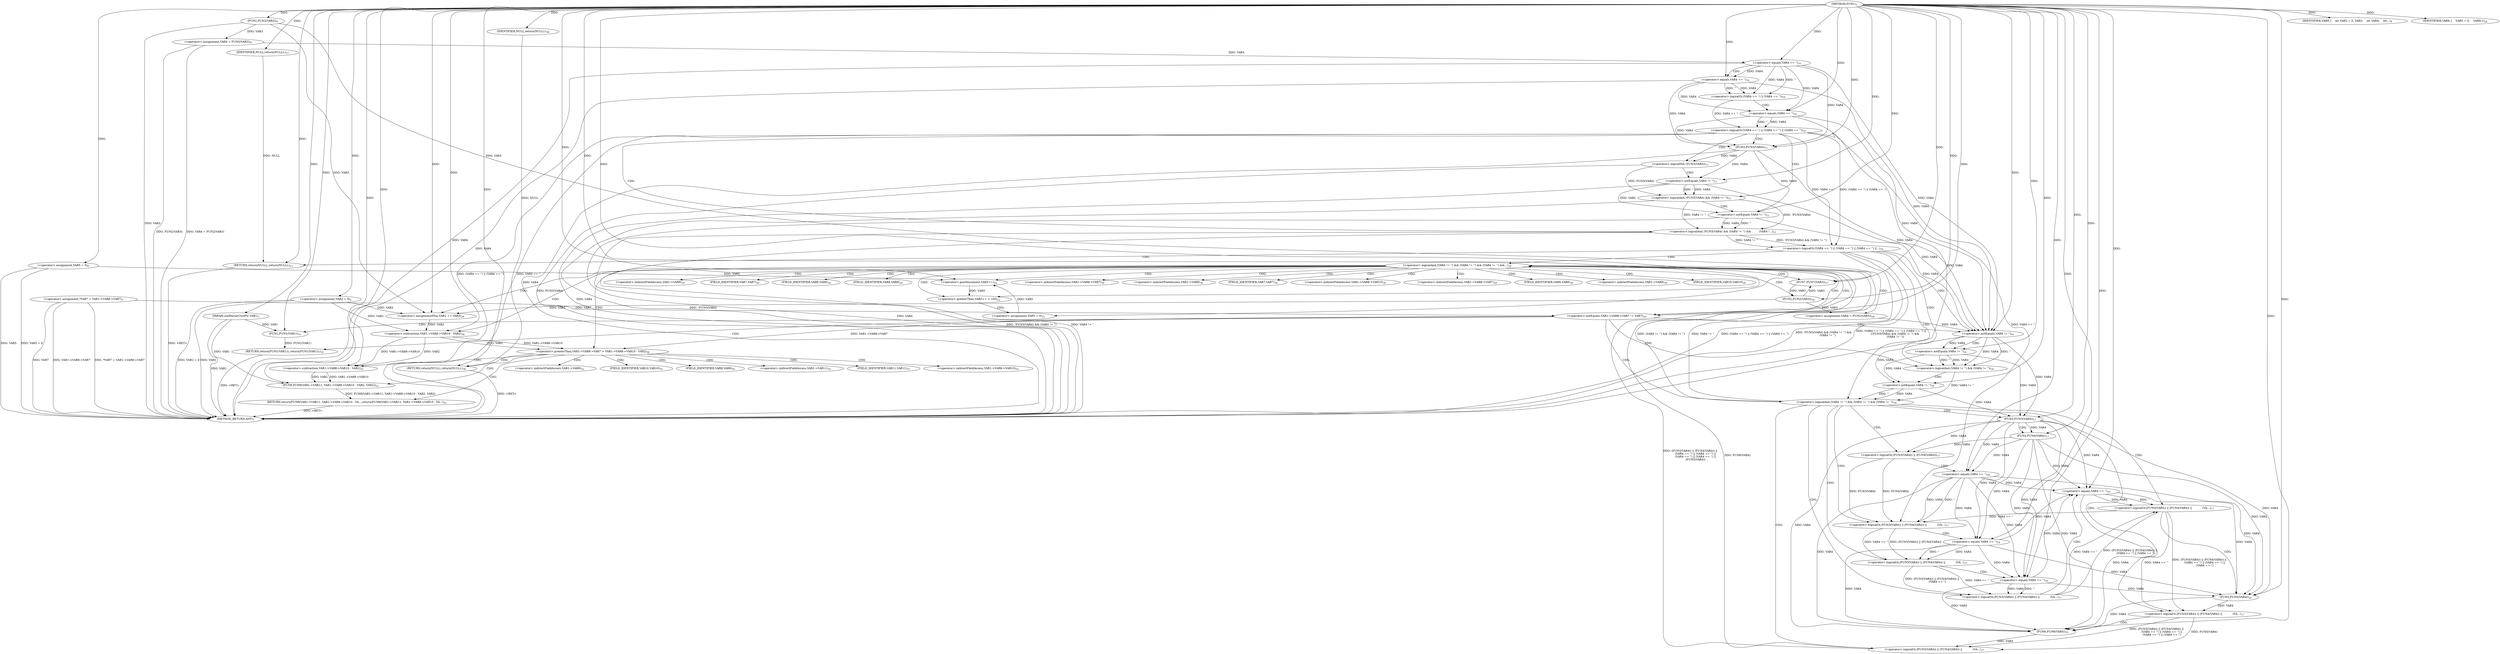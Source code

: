 digraph "FUN1" {  
"8" [label = <(METHOD,FUN1)<SUB>1</SUB>> ]
"163" [label = <(METHOD_RETURN,ANY)<SUB>1</SUB>> ]
"9" [label = <(PARAM,xmlParserCtxtPtr VAR1)<SUB>1</SUB>> ]
"13" [label = <(&lt;operator&gt;.assignment,VAR2 = 0)<SUB>2</SUB>> ]
"18" [label = <(&lt;operator&gt;.assignment,VAR5 = 0)<SUB>4</SUB>> ]
"22" [label = <(&lt;operator&gt;.assignment,*VAR7 = VAR1-&gt;VAR8-&gt;VAR7)<SUB>5</SUB>> ]
"29" [label = <(IDENTIFIER,VAR9,{
    int VAR2 = 0, VAR3;
    int VAR4;
    int...)<SUB>8</SUB>> ]
"30" [label = <(&lt;operator&gt;.assignment,VAR4 = FUN2(VAR3))<SUB>9</SUB>> ]
"150" [label = <(RETURN,return(FUN8(VAR1-&gt;VAR11, VAR1-&gt;VAR8-&gt;VAR10 - VA...,return(FUN8(VAR1-&gt;VAR11, VAR1-&gt;VAR8-&gt;VAR10 - VA...)<SUB>52</SUB>> ]
"35" [label = <(&lt;operator&gt;.logicalOr,(VAR4 == '') || (VAR4 == '') || (VAR4 == '') ||...)<SUB>10</SUB>> ]
"62" [label = <(&lt;operator&gt;.logicalAnd,(VAR4 != '') &amp;&amp; (VAR4 != '') &amp;&amp; (VAR4 != '') &amp;&amp;...)<SUB>16</SUB>> ]
"134" [label = <(&lt;operator&gt;.greaterThan,VAR1-&gt;VAR8-&gt;VAR7 &gt; VAR1-&gt;VAR8-&gt;VAR10 - VAR2)<SUB>36</SUB>> ]
"151" [label = <(FUN8,FUN8(VAR1-&gt;VAR11, VAR1-&gt;VAR8-&gt;VAR10 - VAR2, VAR2))<SUB>52</SUB>> ]
"32" [label = <(FUN2,FUN2(VAR3))<SUB>9</SUB>> ]
"59" [label = <(RETURN,return(NULL);,return(NULL);)<SUB>13</SUB>> ]
"112" [label = <(&lt;operator&gt;.assignmentPlus,VAR2 += VAR3)<SUB>26</SUB>> ]
"115" [label = <(FUN7,FUN7(VAR3))<SUB>27</SUB>> ]
"117" [label = <(&lt;operator&gt;.assignment,VAR4 = FUN2(VAR3))<SUB>28</SUB>> ]
"148" [label = <(RETURN,return(NULL);,return(NULL);)<SUB>38</SUB>> ]
"36" [label = <(&lt;operator&gt;.logicalOr,(VAR4 == '') || (VAR4 == '') || (VAR4 == ''))<SUB>10</SUB>> ]
"47" [label = <(&lt;operator&gt;.logicalAnd,!FUN3(VAR4) &amp;&amp; (VAR4 != '') &amp;&amp;
         (VAR4 !...)<SUB>11</SUB>> ]
"60" [label = <(IDENTIFIER,NULL,return(NULL);)<SUB>13</SUB>> ]
"63" [label = <(&lt;operator&gt;.logicalAnd,(VAR4 != '') &amp;&amp; (VAR4 != '') &amp;&amp; (VAR4 != ''))<SUB>16</SUB>> ]
"74" [label = <(&lt;operator&gt;.logicalOr,(FUN3(VAR4)) || (FUN4(VAR4)) ||
            (VA...)<SUB>17</SUB>> ]
"103" [label = <(&lt;operator&gt;.greaterThan,VAR5++ &gt; 100)<SUB>22</SUB>> ]
"122" [label = <(&lt;operator&gt;.notEquals,VAR1-&gt;VAR8-&gt;VAR7 != VAR7)<SUB>29</SUB>> ]
"140" [label = <(&lt;operator&gt;.subtraction,VAR1-&gt;VAR8-&gt;VAR10 - VAR2)<SUB>36</SUB>> ]
"149" [label = <(IDENTIFIER,NULL,return(NULL);)<SUB>38</SUB>> ]
"155" [label = <(&lt;operator&gt;.subtraction,VAR1-&gt;VAR8-&gt;VAR10 - VAR2)<SUB>52</SUB>> ]
"37" [label = <(&lt;operator&gt;.logicalOr,(VAR4 == '') || (VAR4 == ''))<SUB>10</SUB>> ]
"44" [label = <(&lt;operator&gt;.equals,VAR4 == '')<SUB>10</SUB>> ]
"48" [label = <(&lt;operator&gt;.logicalAnd,!FUN3(VAR4) &amp;&amp; (VAR4 != ''))<SUB>11</SUB>> ]
"55" [label = <(&lt;operator&gt;.notEquals,VAR4 != '')<SUB>12</SUB>> ]
"64" [label = <(&lt;operator&gt;.logicalAnd,(VAR4 != '') &amp;&amp; (VAR4 != ''))<SUB>16</SUB>> ]
"71" [label = <(&lt;operator&gt;.notEquals,VAR4 != '')<SUB>16</SUB>> ]
"75" [label = <(&lt;operator&gt;.logicalOr,(FUN3(VAR4)) || (FUN4(VAR4)) ||
            (VA...)<SUB>17</SUB>> ]
"99" [label = <(FUN6,FUN6(VAR4))<SUB>21</SUB>> ]
"108" [label = <(&lt;operator&gt;.assignment,VAR5 = 0)<SUB>23</SUB>> ]
"111" [label = <(IDENTIFIER,VAR9,{
	    VAR5 = 0;
	    VAR9;
	})<SUB>24</SUB>> ]
"119" [label = <(FUN2,FUN2(VAR3))<SUB>28</SUB>> ]
"130" [label = <(RETURN,return(FUN1(VAR1));,return(FUN1(VAR1));)<SUB>31</SUB>> ]
"38" [label = <(&lt;operator&gt;.equals,VAR4 == '')<SUB>10</SUB>> ]
"41" [label = <(&lt;operator&gt;.equals,VAR4 == '')<SUB>10</SUB>> ]
"49" [label = <(&lt;operator&gt;.logicalNot,!FUN3(VAR4))<SUB>11</SUB>> ]
"52" [label = <(&lt;operator&gt;.notEquals,VAR4 != '')<SUB>11</SUB>> ]
"65" [label = <(&lt;operator&gt;.notEquals,VAR4 != '')<SUB>16</SUB>> ]
"68" [label = <(&lt;operator&gt;.notEquals,VAR4 != '')<SUB>16</SUB>> ]
"76" [label = <(&lt;operator&gt;.logicalOr,(FUN3(VAR4)) || (FUN4(VAR4)) ||
            (VA...)<SUB>17</SUB>> ]
"97" [label = <(FUN5,FUN5(VAR4))<SUB>20</SUB>> ]
"104" [label = <(&lt;operator&gt;.postIncrement,VAR5++)<SUB>22</SUB>> ]
"131" [label = <(FUN1,FUN1(VAR1))<SUB>31</SUB>> ]
"50" [label = <(FUN3,FUN3(VAR4))<SUB>11</SUB>> ]
"77" [label = <(&lt;operator&gt;.logicalOr,(FUN3(VAR4)) || (FUN4(VAR4)) ||
            (VA...)<SUB>17</SUB>> ]
"94" [label = <(&lt;operator&gt;.equals,VAR4 == '')<SUB>19</SUB>> ]
"78" [label = <(&lt;operator&gt;.logicalOr,(FUN3(VAR4)) || (FUN4(VAR4)) ||
            (VA...)<SUB>17</SUB>> ]
"91" [label = <(&lt;operator&gt;.equals,VAR4 == '')<SUB>19</SUB>> ]
"79" [label = <(&lt;operator&gt;.logicalOr,(FUN3(VAR4)) || (FUN4(VAR4)) ||
            (VA...)<SUB>17</SUB>> ]
"88" [label = <(&lt;operator&gt;.equals,VAR4 == '')<SUB>18</SUB>> ]
"80" [label = <(&lt;operator&gt;.logicalOr,(FUN3(VAR4)) || (FUN4(VAR4)))<SUB>17</SUB>> ]
"85" [label = <(&lt;operator&gt;.equals,VAR4 == '')<SUB>18</SUB>> ]
"81" [label = <(FUN3,FUN3(VAR4))<SUB>17</SUB>> ]
"83" [label = <(FUN4,FUN4(VAR4))<SUB>17</SUB>> ]
"135" [label = <(&lt;operator&gt;.indirectFieldAccess,VAR1-&gt;VAR8-&gt;VAR7)<SUB>36</SUB>> ]
"152" [label = <(&lt;operator&gt;.indirectFieldAccess,VAR1-&gt;VAR11)<SUB>52</SUB>> ]
"136" [label = <(&lt;operator&gt;.indirectFieldAccess,VAR1-&gt;VAR8)<SUB>36</SUB>> ]
"139" [label = <(FIELD_IDENTIFIER,VAR7,VAR7)<SUB>36</SUB>> ]
"141" [label = <(&lt;operator&gt;.indirectFieldAccess,VAR1-&gt;VAR8-&gt;VAR10)<SUB>36</SUB>> ]
"154" [label = <(FIELD_IDENTIFIER,VAR11,VAR11)<SUB>52</SUB>> ]
"156" [label = <(&lt;operator&gt;.indirectFieldAccess,VAR1-&gt;VAR8-&gt;VAR10)<SUB>52</SUB>> ]
"123" [label = <(&lt;operator&gt;.indirectFieldAccess,VAR1-&gt;VAR8-&gt;VAR7)<SUB>29</SUB>> ]
"138" [label = <(FIELD_IDENTIFIER,VAR8,VAR8)<SUB>36</SUB>> ]
"142" [label = <(&lt;operator&gt;.indirectFieldAccess,VAR1-&gt;VAR8)<SUB>36</SUB>> ]
"145" [label = <(FIELD_IDENTIFIER,VAR10,VAR10)<SUB>36</SUB>> ]
"157" [label = <(&lt;operator&gt;.indirectFieldAccess,VAR1-&gt;VAR8)<SUB>52</SUB>> ]
"160" [label = <(FIELD_IDENTIFIER,VAR10,VAR10)<SUB>52</SUB>> ]
"124" [label = <(&lt;operator&gt;.indirectFieldAccess,VAR1-&gt;VAR8)<SUB>29</SUB>> ]
"127" [label = <(FIELD_IDENTIFIER,VAR7,VAR7)<SUB>29</SUB>> ]
"144" [label = <(FIELD_IDENTIFIER,VAR8,VAR8)<SUB>36</SUB>> ]
"159" [label = <(FIELD_IDENTIFIER,VAR8,VAR8)<SUB>52</SUB>> ]
"126" [label = <(FIELD_IDENTIFIER,VAR8,VAR8)<SUB>29</SUB>> ]
  "148" -> "163"  [ label = "DDG: &lt;RET&gt;"] 
  "130" -> "163"  [ label = "DDG: &lt;RET&gt;"] 
  "150" -> "163"  [ label = "DDG: &lt;RET&gt;"] 
  "59" -> "163"  [ label = "DDG: &lt;RET&gt;"] 
  "9" -> "163"  [ label = "DDG: VAR1"] 
  "13" -> "163"  [ label = "DDG: VAR2"] 
  "13" -> "163"  [ label = "DDG: VAR2 = 0"] 
  "18" -> "163"  [ label = "DDG: VAR5"] 
  "18" -> "163"  [ label = "DDG: VAR5 = 0"] 
  "22" -> "163"  [ label = "DDG: VAR7"] 
  "22" -> "163"  [ label = "DDG: VAR1-&gt;VAR8-&gt;VAR7"] 
  "22" -> "163"  [ label = "DDG: *VAR7 = VAR1-&gt;VAR8-&gt;VAR7"] 
  "32" -> "163"  [ label = "DDG: VAR3"] 
  "30" -> "163"  [ label = "DDG: FUN2(VAR3)"] 
  "30" -> "163"  [ label = "DDG: VAR4 = FUN2(VAR3)"] 
  "38" -> "163"  [ label = "DDG: VAR4"] 
  "41" -> "163"  [ label = "DDG: VAR4"] 
  "36" -> "163"  [ label = "DDG: (VAR4 == '') || (VAR4 == '')"] 
  "44" -> "163"  [ label = "DDG: VAR4"] 
  "36" -> "163"  [ label = "DDG: VAR4 == ''"] 
  "35" -> "163"  [ label = "DDG: (VAR4 == '') || (VAR4 == '') || (VAR4 == '')"] 
  "50" -> "163"  [ label = "DDG: VAR4"] 
  "49" -> "163"  [ label = "DDG: FUN3(VAR4)"] 
  "48" -> "163"  [ label = "DDG: !FUN3(VAR4)"] 
  "52" -> "163"  [ label = "DDG: VAR4"] 
  "47" -> "163"  [ label = "DDG: !FUN3(VAR4) &amp;&amp; (VAR4 != '')"] 
  "55" -> "163"  [ label = "DDG: VAR4"] 
  "47" -> "163"  [ label = "DDG: VAR4 != ''"] 
  "35" -> "163"  [ label = "DDG: !FUN3(VAR4) &amp;&amp; (VAR4 != '') &amp;&amp;
         (VAR4 != '')"] 
  "35" -> "163"  [ label = "DDG: (VAR4 == '') || (VAR4 == '') || (VAR4 == '') || 
	(!FUN3(VAR4) &amp;&amp; (VAR4 != '') &amp;&amp;
         (VAR4 != ''))"] 
  "8" -> "9"  [ label = "DDG: "] 
  "8" -> "13"  [ label = "DDG: "] 
  "8" -> "18"  [ label = "DDG: "] 
  "8" -> "29"  [ label = "DDG: "] 
  "32" -> "30"  [ label = "DDG: VAR3"] 
  "151" -> "150"  [ label = "DDG: FUN8(VAR1-&gt;VAR11, VAR1-&gt;VAR8-&gt;VAR10 - VAR2, VAR2)"] 
  "8" -> "32"  [ label = "DDG: "] 
  "36" -> "35"  [ label = "DDG: (VAR4 == '') || (VAR4 == '')"] 
  "36" -> "35"  [ label = "DDG: VAR4 == ''"] 
  "47" -> "35"  [ label = "DDG: !FUN3(VAR4) &amp;&amp; (VAR4 != '')"] 
  "47" -> "35"  [ label = "DDG: VAR4 != ''"] 
  "60" -> "59"  [ label = "DDG: NULL"] 
  "8" -> "59"  [ label = "DDG: "] 
  "63" -> "62"  [ label = "DDG: (VAR4 != '') &amp;&amp; (VAR4 != '')"] 
  "63" -> "62"  [ label = "DDG: VAR4 != ''"] 
  "74" -> "62"  [ label = "DDG: (FUN3(VAR4)) || (FUN4(VAR4)) ||
            (VAR4 == '') || (VAR4 == '') ||
	    (VAR4 == '') || (VAR4 == '') ||
	    (FUN5(VAR4))"] 
  "74" -> "62"  [ label = "DDG: FUN6(VAR4)"] 
  "32" -> "112"  [ label = "DDG: VAR3"] 
  "119" -> "112"  [ label = "DDG: VAR3"] 
  "8" -> "112"  [ label = "DDG: "] 
  "119" -> "117"  [ label = "DDG: VAR3"] 
  "122" -> "134"  [ label = "DDG: VAR1-&gt;VAR8-&gt;VAR7"] 
  "140" -> "134"  [ label = "DDG: VAR1-&gt;VAR8-&gt;VAR10"] 
  "140" -> "134"  [ label = "DDG: VAR2"] 
  "149" -> "148"  [ label = "DDG: NULL"] 
  "8" -> "148"  [ label = "DDG: "] 
  "9" -> "151"  [ label = "DDG: VAR1"] 
  "155" -> "151"  [ label = "DDG: VAR1-&gt;VAR8-&gt;VAR10"] 
  "155" -> "151"  [ label = "DDG: VAR2"] 
  "8" -> "151"  [ label = "DDG: "] 
  "37" -> "36"  [ label = "DDG: VAR4 == ''"] 
  "44" -> "36"  [ label = "DDG: VAR4"] 
  "44" -> "36"  [ label = "DDG: ''"] 
  "48" -> "47"  [ label = "DDG: !FUN3(VAR4)"] 
  "48" -> "47"  [ label = "DDG: VAR4 != ''"] 
  "55" -> "47"  [ label = "DDG: VAR4"] 
  "55" -> "47"  [ label = "DDG: ''"] 
  "8" -> "60"  [ label = "DDG: "] 
  "64" -> "63"  [ label = "DDG: VAR4 != ''"] 
  "71" -> "63"  [ label = "DDG: VAR4"] 
  "71" -> "63"  [ label = "DDG: ''"] 
  "75" -> "74"  [ label = "DDG: (FUN3(VAR4)) || (FUN4(VAR4)) ||
            (VAR4 == '') || (VAR4 == '') ||
	    (VAR4 == '') || (VAR4 == '')"] 
  "75" -> "74"  [ label = "DDG: FUN5(VAR4)"] 
  "99" -> "74"  [ label = "DDG: VAR4"] 
  "13" -> "112"  [ label = "DDG: VAR2"] 
  "8" -> "115"  [ label = "DDG: "] 
  "32" -> "115"  [ label = "DDG: VAR3"] 
  "119" -> "115"  [ label = "DDG: VAR3"] 
  "13" -> "140"  [ label = "DDG: VAR2"] 
  "112" -> "140"  [ label = "DDG: VAR2"] 
  "8" -> "140"  [ label = "DDG: "] 
  "8" -> "149"  [ label = "DDG: "] 
  "140" -> "155"  [ label = "DDG: VAR1-&gt;VAR8-&gt;VAR10"] 
  "140" -> "155"  [ label = "DDG: VAR2"] 
  "8" -> "155"  [ label = "DDG: "] 
  "38" -> "37"  [ label = "DDG: VAR4"] 
  "38" -> "37"  [ label = "DDG: ''"] 
  "41" -> "37"  [ label = "DDG: VAR4"] 
  "41" -> "37"  [ label = "DDG: ''"] 
  "38" -> "44"  [ label = "DDG: VAR4"] 
  "41" -> "44"  [ label = "DDG: VAR4"] 
  "8" -> "44"  [ label = "DDG: "] 
  "49" -> "48"  [ label = "DDG: FUN3(VAR4)"] 
  "52" -> "48"  [ label = "DDG: VAR4"] 
  "52" -> "48"  [ label = "DDG: ''"] 
  "50" -> "55"  [ label = "DDG: VAR4"] 
  "52" -> "55"  [ label = "DDG: VAR4"] 
  "8" -> "55"  [ label = "DDG: "] 
  "65" -> "64"  [ label = "DDG: VAR4"] 
  "65" -> "64"  [ label = "DDG: ''"] 
  "68" -> "64"  [ label = "DDG: VAR4"] 
  "68" -> "64"  [ label = "DDG: ''"] 
  "65" -> "71"  [ label = "DDG: VAR4"] 
  "68" -> "71"  [ label = "DDG: VAR4"] 
  "8" -> "71"  [ label = "DDG: "] 
  "76" -> "75"  [ label = "DDG: (FUN3(VAR4)) || (FUN4(VAR4)) ||
            (VAR4 == '') || (VAR4 == '') ||
	    (VAR4 == '')"] 
  "76" -> "75"  [ label = "DDG: VAR4 == ''"] 
  "97" -> "75"  [ label = "DDG: VAR4"] 
  "81" -> "99"  [ label = "DDG: VAR4"] 
  "83" -> "99"  [ label = "DDG: VAR4"] 
  "85" -> "99"  [ label = "DDG: VAR4"] 
  "88" -> "99"  [ label = "DDG: VAR4"] 
  "91" -> "99"  [ label = "DDG: VAR4"] 
  "94" -> "99"  [ label = "DDG: VAR4"] 
  "97" -> "99"  [ label = "DDG: VAR4"] 
  "8" -> "99"  [ label = "DDG: "] 
  "104" -> "103"  [ label = "DDG: VAR5"] 
  "8" -> "103"  [ label = "DDG: "] 
  "8" -> "108"  [ label = "DDG: "] 
  "8" -> "111"  [ label = "DDG: "] 
  "115" -> "119"  [ label = "DDG: VAR3"] 
  "8" -> "119"  [ label = "DDG: "] 
  "22" -> "122"  [ label = "DDG: VAR7"] 
  "8" -> "122"  [ label = "DDG: "] 
  "131" -> "130"  [ label = "DDG: FUN1(VAR1)"] 
  "30" -> "38"  [ label = "DDG: VAR4"] 
  "8" -> "38"  [ label = "DDG: "] 
  "38" -> "41"  [ label = "DDG: VAR4"] 
  "8" -> "41"  [ label = "DDG: "] 
  "50" -> "49"  [ label = "DDG: VAR4"] 
  "50" -> "52"  [ label = "DDG: VAR4"] 
  "8" -> "52"  [ label = "DDG: "] 
  "38" -> "65"  [ label = "DDG: VAR4"] 
  "41" -> "65"  [ label = "DDG: VAR4"] 
  "44" -> "65"  [ label = "DDG: VAR4"] 
  "50" -> "65"  [ label = "DDG: VAR4"] 
  "52" -> "65"  [ label = "DDG: VAR4"] 
  "55" -> "65"  [ label = "DDG: VAR4"] 
  "117" -> "65"  [ label = "DDG: VAR4"] 
  "8" -> "65"  [ label = "DDG: "] 
  "65" -> "68"  [ label = "DDG: VAR4"] 
  "8" -> "68"  [ label = "DDG: "] 
  "77" -> "76"  [ label = "DDG: (FUN3(VAR4)) || (FUN4(VAR4)) ||
            (VAR4 == '') || (VAR4 == '')"] 
  "77" -> "76"  [ label = "DDG: VAR4 == ''"] 
  "94" -> "76"  [ label = "DDG: VAR4"] 
  "94" -> "76"  [ label = "DDG: ''"] 
  "81" -> "97"  [ label = "DDG: VAR4"] 
  "83" -> "97"  [ label = "DDG: VAR4"] 
  "85" -> "97"  [ label = "DDG: VAR4"] 
  "88" -> "97"  [ label = "DDG: VAR4"] 
  "91" -> "97"  [ label = "DDG: VAR4"] 
  "94" -> "97"  [ label = "DDG: VAR4"] 
  "8" -> "97"  [ label = "DDG: "] 
  "18" -> "104"  [ label = "DDG: VAR5"] 
  "108" -> "104"  [ label = "DDG: VAR5"] 
  "8" -> "104"  [ label = "DDG: "] 
  "38" -> "50"  [ label = "DDG: VAR4"] 
  "41" -> "50"  [ label = "DDG: VAR4"] 
  "44" -> "50"  [ label = "DDG: VAR4"] 
  "8" -> "50"  [ label = "DDG: "] 
  "78" -> "77"  [ label = "DDG: (FUN3(VAR4)) || (FUN4(VAR4)) ||
            (VAR4 == '')"] 
  "78" -> "77"  [ label = "DDG: VAR4 == ''"] 
  "91" -> "77"  [ label = "DDG: VAR4"] 
  "91" -> "77"  [ label = "DDG: ''"] 
  "81" -> "94"  [ label = "DDG: VAR4"] 
  "83" -> "94"  [ label = "DDG: VAR4"] 
  "85" -> "94"  [ label = "DDG: VAR4"] 
  "88" -> "94"  [ label = "DDG: VAR4"] 
  "91" -> "94"  [ label = "DDG: VAR4"] 
  "8" -> "94"  [ label = "DDG: "] 
  "9" -> "131"  [ label = "DDG: VAR1"] 
  "8" -> "131"  [ label = "DDG: "] 
  "79" -> "78"  [ label = "DDG: (FUN3(VAR4)) || (FUN4(VAR4))"] 
  "79" -> "78"  [ label = "DDG: VAR4 == ''"] 
  "88" -> "78"  [ label = "DDG: VAR4"] 
  "88" -> "78"  [ label = "DDG: ''"] 
  "81" -> "91"  [ label = "DDG: VAR4"] 
  "83" -> "91"  [ label = "DDG: VAR4"] 
  "85" -> "91"  [ label = "DDG: VAR4"] 
  "88" -> "91"  [ label = "DDG: VAR4"] 
  "8" -> "91"  [ label = "DDG: "] 
  "80" -> "79"  [ label = "DDG: FUN3(VAR4)"] 
  "80" -> "79"  [ label = "DDG: FUN4(VAR4)"] 
  "85" -> "79"  [ label = "DDG: VAR4"] 
  "85" -> "79"  [ label = "DDG: ''"] 
  "36" -> "79"  [ label = "DDG: VAR4 == ''"] 
  "76" -> "79"  [ label = "DDG: VAR4 == ''"] 
  "81" -> "88"  [ label = "DDG: VAR4"] 
  "83" -> "88"  [ label = "DDG: VAR4"] 
  "85" -> "88"  [ label = "DDG: VAR4"] 
  "8" -> "88"  [ label = "DDG: "] 
  "81" -> "80"  [ label = "DDG: VAR4"] 
  "83" -> "80"  [ label = "DDG: VAR4"] 
  "81" -> "85"  [ label = "DDG: VAR4"] 
  "83" -> "85"  [ label = "DDG: VAR4"] 
  "8" -> "85"  [ label = "DDG: "] 
  "65" -> "81"  [ label = "DDG: VAR4"] 
  "68" -> "81"  [ label = "DDG: VAR4"] 
  "71" -> "81"  [ label = "DDG: VAR4"] 
  "8" -> "81"  [ label = "DDG: "] 
  "81" -> "83"  [ label = "DDG: VAR4"] 
  "8" -> "83"  [ label = "DDG: "] 
  "35" -> "64"  [ label = "CDG: "] 
  "35" -> "59"  [ label = "CDG: "] 
  "35" -> "65"  [ label = "CDG: "] 
  "35" -> "63"  [ label = "CDG: "] 
  "35" -> "62"  [ label = "CDG: "] 
  "62" -> "115"  [ label = "CDG: "] 
  "62" -> "136"  [ label = "CDG: "] 
  "62" -> "145"  [ label = "CDG: "] 
  "62" -> "103"  [ label = "CDG: "] 
  "62" -> "104"  [ label = "CDG: "] 
  "62" -> "119"  [ label = "CDG: "] 
  "62" -> "144"  [ label = "CDG: "] 
  "62" -> "112"  [ label = "CDG: "] 
  "62" -> "134"  [ label = "CDG: "] 
  "62" -> "138"  [ label = "CDG: "] 
  "62" -> "127"  [ label = "CDG: "] 
  "62" -> "139"  [ label = "CDG: "] 
  "62" -> "141"  [ label = "CDG: "] 
  "62" -> "122"  [ label = "CDG: "] 
  "62" -> "142"  [ label = "CDG: "] 
  "62" -> "123"  [ label = "CDG: "] 
  "62" -> "140"  [ label = "CDG: "] 
  "62" -> "126"  [ label = "CDG: "] 
  "62" -> "135"  [ label = "CDG: "] 
  "62" -> "117"  [ label = "CDG: "] 
  "62" -> "124"  [ label = "CDG: "] 
  "134" -> "154"  [ label = "CDG: "] 
  "134" -> "150"  [ label = "CDG: "] 
  "134" -> "151"  [ label = "CDG: "] 
  "134" -> "148"  [ label = "CDG: "] 
  "134" -> "152"  [ label = "CDG: "] 
  "134" -> "155"  [ label = "CDG: "] 
  "134" -> "160"  [ label = "CDG: "] 
  "134" -> "157"  [ label = "CDG: "] 
  "134" -> "159"  [ label = "CDG: "] 
  "134" -> "156"  [ label = "CDG: "] 
  "36" -> "50"  [ label = "CDG: "] 
  "36" -> "47"  [ label = "CDG: "] 
  "36" -> "48"  [ label = "CDG: "] 
  "36" -> "49"  [ label = "CDG: "] 
  "63" -> "77"  [ label = "CDG: "] 
  "63" -> "75"  [ label = "CDG: "] 
  "63" -> "81"  [ label = "CDG: "] 
  "63" -> "74"  [ label = "CDG: "] 
  "63" -> "76"  [ label = "CDG: "] 
  "63" -> "79"  [ label = "CDG: "] 
  "63" -> "80"  [ label = "CDG: "] 
  "63" -> "78"  [ label = "CDG: "] 
  "37" -> "44"  [ label = "CDG: "] 
  "48" -> "55"  [ label = "CDG: "] 
  "64" -> "71"  [ label = "CDG: "] 
  "75" -> "99"  [ label = "CDG: "] 
  "103" -> "108"  [ label = "CDG: "] 
  "122" -> "64"  [ label = "CDG: "] 
  "122" -> "131"  [ label = "CDG: "] 
  "122" -> "130"  [ label = "CDG: "] 
  "122" -> "65"  [ label = "CDG: "] 
  "122" -> "63"  [ label = "CDG: "] 
  "122" -> "62"  [ label = "CDG: "] 
  "38" -> "41"  [ label = "CDG: "] 
  "49" -> "52"  [ label = "CDG: "] 
  "65" -> "68"  [ label = "CDG: "] 
  "76" -> "97"  [ label = "CDG: "] 
  "77" -> "94"  [ label = "CDG: "] 
  "78" -> "91"  [ label = "CDG: "] 
  "79" -> "88"  [ label = "CDG: "] 
  "80" -> "85"  [ label = "CDG: "] 
  "81" -> "83"  [ label = "CDG: "] 
}
